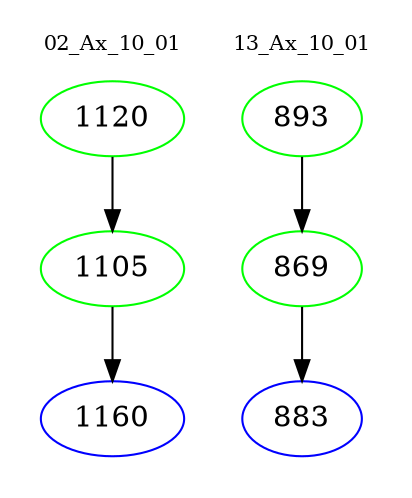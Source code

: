 digraph{
subgraph cluster_0 {
color = white
label = "02_Ax_10_01";
fontsize=10;
T0_1120 [label="1120", color="green"]
T0_1120 -> T0_1105 [color="black"]
T0_1105 [label="1105", color="green"]
T0_1105 -> T0_1160 [color="black"]
T0_1160 [label="1160", color="blue"]
}
subgraph cluster_1 {
color = white
label = "13_Ax_10_01";
fontsize=10;
T1_893 [label="893", color="green"]
T1_893 -> T1_869 [color="black"]
T1_869 [label="869", color="green"]
T1_869 -> T1_883 [color="black"]
T1_883 [label="883", color="blue"]
}
}
